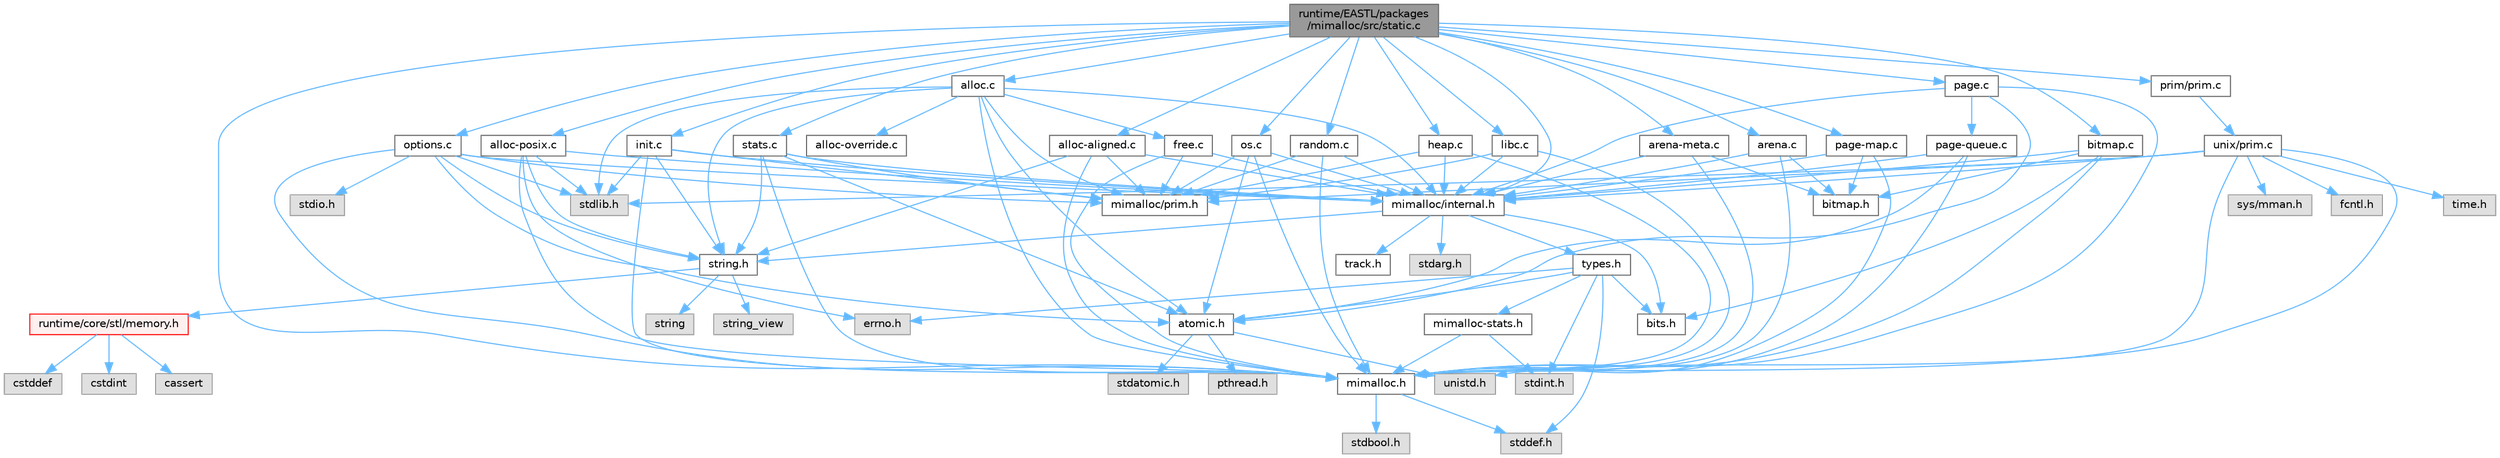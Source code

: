 digraph "runtime/EASTL/packages/mimalloc/src/static.c"
{
 // LATEX_PDF_SIZE
  bgcolor="transparent";
  edge [fontname=Helvetica,fontsize=10,labelfontname=Helvetica,labelfontsize=10];
  node [fontname=Helvetica,fontsize=10,shape=box,height=0.2,width=0.4];
  Node1 [id="Node000001",label="runtime/EASTL/packages\l/mimalloc/src/static.c",height=0.2,width=0.4,color="gray40", fillcolor="grey60", style="filled", fontcolor="black",tooltip=" "];
  Node1 -> Node2 [id="edge1_Node000001_Node000002",color="steelblue1",style="solid",tooltip=" "];
  Node2 [id="Node000002",label="mimalloc.h",height=0.2,width=0.4,color="grey40", fillcolor="white", style="filled",URL="$mimalloc_8h.html",tooltip=" "];
  Node2 -> Node3 [id="edge2_Node000002_Node000003",color="steelblue1",style="solid",tooltip=" "];
  Node3 [id="Node000003",label="stddef.h",height=0.2,width=0.4,color="grey60", fillcolor="#E0E0E0", style="filled",tooltip=" "];
  Node2 -> Node4 [id="edge3_Node000002_Node000004",color="steelblue1",style="solid",tooltip=" "];
  Node4 [id="Node000004",label="stdbool.h",height=0.2,width=0.4,color="grey60", fillcolor="#E0E0E0", style="filled",tooltip=" "];
  Node1 -> Node5 [id="edge4_Node000001_Node000005",color="steelblue1",style="solid",tooltip=" "];
  Node5 [id="Node000005",label="mimalloc/internal.h",height=0.2,width=0.4,color="grey40", fillcolor="white", style="filled",URL="$_e_a_s_t_l_2packages_2mimalloc_2include_2mimalloc_2internal_8h.html",tooltip=" "];
  Node5 -> Node6 [id="edge5_Node000005_Node000006",color="steelblue1",style="solid",tooltip=" "];
  Node6 [id="Node000006",label="types.h",height=0.2,width=0.4,color="grey40", fillcolor="white", style="filled",URL="$types_8h.html",tooltip=" "];
  Node6 -> Node7 [id="edge6_Node000006_Node000007",color="steelblue1",style="solid",tooltip=" "];
  Node7 [id="Node000007",label="mimalloc-stats.h",height=0.2,width=0.4,color="grey40", fillcolor="white", style="filled",URL="$mimalloc-stats_8h.html",tooltip=" "];
  Node7 -> Node2 [id="edge7_Node000007_Node000002",color="steelblue1",style="solid",tooltip=" "];
  Node7 -> Node8 [id="edge8_Node000007_Node000008",color="steelblue1",style="solid",tooltip=" "];
  Node8 [id="Node000008",label="stdint.h",height=0.2,width=0.4,color="grey60", fillcolor="#E0E0E0", style="filled",tooltip=" "];
  Node6 -> Node3 [id="edge9_Node000006_Node000003",color="steelblue1",style="solid",tooltip=" "];
  Node6 -> Node8 [id="edge10_Node000006_Node000008",color="steelblue1",style="solid",tooltip=" "];
  Node6 -> Node9 [id="edge11_Node000006_Node000009",color="steelblue1",style="solid",tooltip=" "];
  Node9 [id="Node000009",label="errno.h",height=0.2,width=0.4,color="grey60", fillcolor="#E0E0E0", style="filled",tooltip=" "];
  Node6 -> Node10 [id="edge12_Node000006_Node000010",color="steelblue1",style="solid",tooltip=" "];
  Node10 [id="Node000010",label="bits.h",height=0.2,width=0.4,color="grey40", fillcolor="white", style="filled",URL="$bits_8h.html",tooltip=" "];
  Node6 -> Node11 [id="edge13_Node000006_Node000011",color="steelblue1",style="solid",tooltip=" "];
  Node11 [id="Node000011",label="atomic.h",height=0.2,width=0.4,color="grey40", fillcolor="white", style="filled",URL="$_e_a_s_t_l_2packages_2mimalloc_2include_2mimalloc_2atomic_8h.html",tooltip=" "];
  Node11 -> Node12 [id="edge14_Node000011_Node000012",color="steelblue1",style="solid",tooltip=" "];
  Node12 [id="Node000012",label="pthread.h",height=0.2,width=0.4,color="grey60", fillcolor="#E0E0E0", style="filled",tooltip=" "];
  Node11 -> Node13 [id="edge15_Node000011_Node000013",color="steelblue1",style="solid",tooltip=" "];
  Node13 [id="Node000013",label="stdatomic.h",height=0.2,width=0.4,color="grey60", fillcolor="#E0E0E0", style="filled",tooltip=" "];
  Node11 -> Node14 [id="edge16_Node000011_Node000014",color="steelblue1",style="solid",tooltip=" "];
  Node14 [id="Node000014",label="unistd.h",height=0.2,width=0.4,color="grey60", fillcolor="#E0E0E0", style="filled",tooltip=" "];
  Node5 -> Node15 [id="edge17_Node000005_Node000015",color="steelblue1",style="solid",tooltip=" "];
  Node15 [id="Node000015",label="track.h",height=0.2,width=0.4,color="grey40", fillcolor="white", style="filled",URL="$track_8h.html",tooltip=" "];
  Node5 -> Node10 [id="edge18_Node000005_Node000010",color="steelblue1",style="solid",tooltip=" "];
  Node5 -> Node16 [id="edge19_Node000005_Node000016",color="steelblue1",style="solid",tooltip=" "];
  Node16 [id="Node000016",label="stdarg.h",height=0.2,width=0.4,color="grey60", fillcolor="#E0E0E0", style="filled",tooltip=" "];
  Node5 -> Node17 [id="edge20_Node000005_Node000017",color="steelblue1",style="solid",tooltip=" "];
  Node17 [id="Node000017",label="string.h",height=0.2,width=0.4,color="grey40", fillcolor="white", style="filled",URL="$string_8h.html",tooltip=" "];
  Node17 -> Node18 [id="edge21_Node000017_Node000018",color="steelblue1",style="solid",tooltip=" "];
  Node18 [id="Node000018",label="string",height=0.2,width=0.4,color="grey60", fillcolor="#E0E0E0", style="filled",tooltip=" "];
  Node17 -> Node19 [id="edge22_Node000017_Node000019",color="steelblue1",style="solid",tooltip=" "];
  Node19 [id="Node000019",label="string_view",height=0.2,width=0.4,color="grey60", fillcolor="#E0E0E0", style="filled",tooltip=" "];
  Node17 -> Node20 [id="edge23_Node000017_Node000020",color="steelblue1",style="solid",tooltip=" "];
  Node20 [id="Node000020",label="runtime/core/stl/memory.h",height=0.2,width=0.4,color="red", fillcolor="#FFF0F0", style="filled",URL="$core_2stl_2memory_8h.html",tooltip=" "];
  Node20 -> Node21 [id="edge24_Node000020_Node000021",color="steelblue1",style="solid",tooltip=" "];
  Node21 [id="Node000021",label="cstddef",height=0.2,width=0.4,color="grey60", fillcolor="#E0E0E0", style="filled",tooltip=" "];
  Node20 -> Node22 [id="edge25_Node000020_Node000022",color="steelblue1",style="solid",tooltip=" "];
  Node22 [id="Node000022",label="cstdint",height=0.2,width=0.4,color="grey60", fillcolor="#E0E0E0", style="filled",tooltip=" "];
  Node20 -> Node23 [id="edge26_Node000020_Node000023",color="steelblue1",style="solid",tooltip=" "];
  Node23 [id="Node000023",label="cassert",height=0.2,width=0.4,color="grey60", fillcolor="#E0E0E0", style="filled",tooltip=" "];
  Node1 -> Node165 [id="edge27_Node000001_Node000165",color="steelblue1",style="solid",tooltip=" "];
  Node165 [id="Node000165",label="alloc.c",height=0.2,width=0.4,color="grey40", fillcolor="white", style="filled",URL="$alloc_8c.html",tooltip=" "];
  Node165 -> Node2 [id="edge28_Node000165_Node000002",color="steelblue1",style="solid",tooltip=" "];
  Node165 -> Node5 [id="edge29_Node000165_Node000005",color="steelblue1",style="solid",tooltip=" "];
  Node165 -> Node11 [id="edge30_Node000165_Node000011",color="steelblue1",style="solid",tooltip=" "];
  Node165 -> Node166 [id="edge31_Node000165_Node000166",color="steelblue1",style="solid",tooltip=" "];
  Node166 [id="Node000166",label="mimalloc/prim.h",height=0.2,width=0.4,color="grey40", fillcolor="white", style="filled",URL="$prim_8h.html",tooltip=" "];
  Node165 -> Node17 [id="edge32_Node000165_Node000017",color="steelblue1",style="solid",tooltip=" "];
  Node165 -> Node73 [id="edge33_Node000165_Node000073",color="steelblue1",style="solid",tooltip=" "];
  Node73 [id="Node000073",label="stdlib.h",height=0.2,width=0.4,color="grey60", fillcolor="#E0E0E0", style="filled",tooltip=" "];
  Node165 -> Node167 [id="edge34_Node000165_Node000167",color="steelblue1",style="solid",tooltip=" "];
  Node167 [id="Node000167",label="alloc-override.c",height=0.2,width=0.4,color="grey40", fillcolor="white", style="filled",URL="$alloc-override_8c.html",tooltip=" "];
  Node165 -> Node168 [id="edge35_Node000165_Node000168",color="steelblue1",style="solid",tooltip=" "];
  Node168 [id="Node000168",label="free.c",height=0.2,width=0.4,color="grey40", fillcolor="white", style="filled",URL="$free_8c.html",tooltip=" "];
  Node168 -> Node2 [id="edge36_Node000168_Node000002",color="steelblue1",style="solid",tooltip=" "];
  Node168 -> Node5 [id="edge37_Node000168_Node000005",color="steelblue1",style="solid",tooltip=" "];
  Node168 -> Node166 [id="edge38_Node000168_Node000166",color="steelblue1",style="solid",tooltip=" "];
  Node1 -> Node169 [id="edge39_Node000001_Node000169",color="steelblue1",style="solid",tooltip=" "];
  Node169 [id="Node000169",label="alloc-aligned.c",height=0.2,width=0.4,color="grey40", fillcolor="white", style="filled",URL="$alloc-aligned_8c.html",tooltip=" "];
  Node169 -> Node2 [id="edge40_Node000169_Node000002",color="steelblue1",style="solid",tooltip=" "];
  Node169 -> Node5 [id="edge41_Node000169_Node000005",color="steelblue1",style="solid",tooltip=" "];
  Node169 -> Node166 [id="edge42_Node000169_Node000166",color="steelblue1",style="solid",tooltip=" "];
  Node169 -> Node17 [id="edge43_Node000169_Node000017",color="steelblue1",style="solid",tooltip=" "];
  Node1 -> Node170 [id="edge44_Node000001_Node000170",color="steelblue1",style="solid",tooltip=" "];
  Node170 [id="Node000170",label="alloc-posix.c",height=0.2,width=0.4,color="grey40", fillcolor="white", style="filled",URL="$alloc-posix_8c.html",tooltip=" "];
  Node170 -> Node2 [id="edge45_Node000170_Node000002",color="steelblue1",style="solid",tooltip=" "];
  Node170 -> Node5 [id="edge46_Node000170_Node000005",color="steelblue1",style="solid",tooltip=" "];
  Node170 -> Node9 [id="edge47_Node000170_Node000009",color="steelblue1",style="solid",tooltip=" "];
  Node170 -> Node17 [id="edge48_Node000170_Node000017",color="steelblue1",style="solid",tooltip=" "];
  Node170 -> Node73 [id="edge49_Node000170_Node000073",color="steelblue1",style="solid",tooltip=" "];
  Node1 -> Node171 [id="edge50_Node000001_Node000171",color="steelblue1",style="solid",tooltip=" "];
  Node171 [id="Node000171",label="arena.c",height=0.2,width=0.4,color="grey40", fillcolor="white", style="filled",URL="$arena_8c.html",tooltip=" "];
  Node171 -> Node2 [id="edge51_Node000171_Node000002",color="steelblue1",style="solid",tooltip=" "];
  Node171 -> Node5 [id="edge52_Node000171_Node000005",color="steelblue1",style="solid",tooltip=" "];
  Node171 -> Node172 [id="edge53_Node000171_Node000172",color="steelblue1",style="solid",tooltip=" "];
  Node172 [id="Node000172",label="bitmap.h",height=0.2,width=0.4,color="grey40", fillcolor="white", style="filled",URL="$bitmap_8h.html",tooltip=" "];
  Node1 -> Node173 [id="edge54_Node000001_Node000173",color="steelblue1",style="solid",tooltip=" "];
  Node173 [id="Node000173",label="arena-meta.c",height=0.2,width=0.4,color="grey40", fillcolor="white", style="filled",URL="$arena-meta_8c.html",tooltip=" "];
  Node173 -> Node2 [id="edge55_Node000173_Node000002",color="steelblue1",style="solid",tooltip=" "];
  Node173 -> Node5 [id="edge56_Node000173_Node000005",color="steelblue1",style="solid",tooltip=" "];
  Node173 -> Node172 [id="edge57_Node000173_Node000172",color="steelblue1",style="solid",tooltip=" "];
  Node1 -> Node174 [id="edge58_Node000001_Node000174",color="steelblue1",style="solid",tooltip=" "];
  Node174 [id="Node000174",label="bitmap.c",height=0.2,width=0.4,color="grey40", fillcolor="white", style="filled",URL="$bitmap_8c.html",tooltip=" "];
  Node174 -> Node2 [id="edge59_Node000174_Node000002",color="steelblue1",style="solid",tooltip=" "];
  Node174 -> Node5 [id="edge60_Node000174_Node000005",color="steelblue1",style="solid",tooltip=" "];
  Node174 -> Node10 [id="edge61_Node000174_Node000010",color="steelblue1",style="solid",tooltip=" "];
  Node174 -> Node172 [id="edge62_Node000174_Node000172",color="steelblue1",style="solid",tooltip=" "];
  Node1 -> Node175 [id="edge63_Node000001_Node000175",color="steelblue1",style="solid",tooltip=" "];
  Node175 [id="Node000175",label="heap.c",height=0.2,width=0.4,color="grey40", fillcolor="white", style="filled",URL="$heap_8c.html",tooltip=" "];
  Node175 -> Node2 [id="edge64_Node000175_Node000002",color="steelblue1",style="solid",tooltip=" "];
  Node175 -> Node5 [id="edge65_Node000175_Node000005",color="steelblue1",style="solid",tooltip=" "];
  Node175 -> Node166 [id="edge66_Node000175_Node000166",color="steelblue1",style="solid",tooltip=" "];
  Node1 -> Node176 [id="edge67_Node000001_Node000176",color="steelblue1",style="solid",tooltip=" "];
  Node176 [id="Node000176",label="init.c",height=0.2,width=0.4,color="grey40", fillcolor="white", style="filled",URL="$_e_a_s_t_l_2packages_2mimalloc_2src_2init_8c.html",tooltip=" "];
  Node176 -> Node2 [id="edge68_Node000176_Node000002",color="steelblue1",style="solid",tooltip=" "];
  Node176 -> Node5 [id="edge69_Node000176_Node000005",color="steelblue1",style="solid",tooltip=" "];
  Node176 -> Node166 [id="edge70_Node000176_Node000166",color="steelblue1",style="solid",tooltip=" "];
  Node176 -> Node17 [id="edge71_Node000176_Node000017",color="steelblue1",style="solid",tooltip=" "];
  Node176 -> Node73 [id="edge72_Node000176_Node000073",color="steelblue1",style="solid",tooltip=" "];
  Node1 -> Node177 [id="edge73_Node000001_Node000177",color="steelblue1",style="solid",tooltip=" "];
  Node177 [id="Node000177",label="libc.c",height=0.2,width=0.4,color="grey40", fillcolor="white", style="filled",URL="$libc_8c.html",tooltip=" "];
  Node177 -> Node2 [id="edge74_Node000177_Node000002",color="steelblue1",style="solid",tooltip=" "];
  Node177 -> Node5 [id="edge75_Node000177_Node000005",color="steelblue1",style="solid",tooltip=" "];
  Node177 -> Node166 [id="edge76_Node000177_Node000166",color="steelblue1",style="solid",tooltip=" "];
  Node1 -> Node178 [id="edge77_Node000001_Node000178",color="steelblue1",style="solid",tooltip=" "];
  Node178 [id="Node000178",label="options.c",height=0.2,width=0.4,color="grey40", fillcolor="white", style="filled",URL="$options_8c.html",tooltip=" "];
  Node178 -> Node2 [id="edge78_Node000178_Node000002",color="steelblue1",style="solid",tooltip=" "];
  Node178 -> Node5 [id="edge79_Node000178_Node000005",color="steelblue1",style="solid",tooltip=" "];
  Node178 -> Node11 [id="edge80_Node000178_Node000011",color="steelblue1",style="solid",tooltip=" "];
  Node178 -> Node166 [id="edge81_Node000178_Node000166",color="steelblue1",style="solid",tooltip=" "];
  Node178 -> Node179 [id="edge82_Node000178_Node000179",color="steelblue1",style="solid",tooltip=" "];
  Node179 [id="Node000179",label="stdio.h",height=0.2,width=0.4,color="grey60", fillcolor="#E0E0E0", style="filled",tooltip=" "];
  Node178 -> Node73 [id="edge83_Node000178_Node000073",color="steelblue1",style="solid",tooltip=" "];
  Node178 -> Node17 [id="edge84_Node000178_Node000017",color="steelblue1",style="solid",tooltip=" "];
  Node1 -> Node180 [id="edge85_Node000001_Node000180",color="steelblue1",style="solid",tooltip=" "];
  Node180 [id="Node000180",label="os.c",height=0.2,width=0.4,color="grey40", fillcolor="white", style="filled",URL="$os_8c.html",tooltip=" "];
  Node180 -> Node2 [id="edge86_Node000180_Node000002",color="steelblue1",style="solid",tooltip=" "];
  Node180 -> Node5 [id="edge87_Node000180_Node000005",color="steelblue1",style="solid",tooltip=" "];
  Node180 -> Node11 [id="edge88_Node000180_Node000011",color="steelblue1",style="solid",tooltip=" "];
  Node180 -> Node166 [id="edge89_Node000180_Node000166",color="steelblue1",style="solid",tooltip=" "];
  Node1 -> Node181 [id="edge90_Node000001_Node000181",color="steelblue1",style="solid",tooltip=" "];
  Node181 [id="Node000181",label="page.c",height=0.2,width=0.4,color="grey40", fillcolor="white", style="filled",URL="$page_8c.html",tooltip=" "];
  Node181 -> Node2 [id="edge91_Node000181_Node000002",color="steelblue1",style="solid",tooltip=" "];
  Node181 -> Node5 [id="edge92_Node000181_Node000005",color="steelblue1",style="solid",tooltip=" "];
  Node181 -> Node11 [id="edge93_Node000181_Node000011",color="steelblue1",style="solid",tooltip=" "];
  Node181 -> Node182 [id="edge94_Node000181_Node000182",color="steelblue1",style="solid",tooltip=" "];
  Node182 [id="Node000182",label="page-queue.c",height=0.2,width=0.4,color="grey40", fillcolor="white", style="filled",URL="$page-queue_8c.html",tooltip=" "];
  Node182 -> Node2 [id="edge95_Node000182_Node000002",color="steelblue1",style="solid",tooltip=" "];
  Node182 -> Node5 [id="edge96_Node000182_Node000005",color="steelblue1",style="solid",tooltip=" "];
  Node182 -> Node11 [id="edge97_Node000182_Node000011",color="steelblue1",style="solid",tooltip=" "];
  Node1 -> Node183 [id="edge98_Node000001_Node000183",color="steelblue1",style="solid",tooltip=" "];
  Node183 [id="Node000183",label="page-map.c",height=0.2,width=0.4,color="grey40", fillcolor="white", style="filled",URL="$page-map_8c.html",tooltip=" "];
  Node183 -> Node2 [id="edge99_Node000183_Node000002",color="steelblue1",style="solid",tooltip=" "];
  Node183 -> Node5 [id="edge100_Node000183_Node000005",color="steelblue1",style="solid",tooltip=" "];
  Node183 -> Node172 [id="edge101_Node000183_Node000172",color="steelblue1",style="solid",tooltip=" "];
  Node1 -> Node184 [id="edge102_Node000001_Node000184",color="steelblue1",style="solid",tooltip=" "];
  Node184 [id="Node000184",label="random.c",height=0.2,width=0.4,color="grey40", fillcolor="white", style="filled",URL="$random_8c.html",tooltip=" "];
  Node184 -> Node2 [id="edge103_Node000184_Node000002",color="steelblue1",style="solid",tooltip=" "];
  Node184 -> Node5 [id="edge104_Node000184_Node000005",color="steelblue1",style="solid",tooltip=" "];
  Node184 -> Node166 [id="edge105_Node000184_Node000166",color="steelblue1",style="solid",tooltip=" "];
  Node1 -> Node185 [id="edge106_Node000001_Node000185",color="steelblue1",style="solid",tooltip=" "];
  Node185 [id="Node000185",label="stats.c",height=0.2,width=0.4,color="grey40", fillcolor="white", style="filled",URL="$stats_8c.html",tooltip=" "];
  Node185 -> Node2 [id="edge107_Node000185_Node000002",color="steelblue1",style="solid",tooltip=" "];
  Node185 -> Node5 [id="edge108_Node000185_Node000005",color="steelblue1",style="solid",tooltip=" "];
  Node185 -> Node11 [id="edge109_Node000185_Node000011",color="steelblue1",style="solid",tooltip=" "];
  Node185 -> Node166 [id="edge110_Node000185_Node000166",color="steelblue1",style="solid",tooltip=" "];
  Node185 -> Node17 [id="edge111_Node000185_Node000017",color="steelblue1",style="solid",tooltip=" "];
  Node1 -> Node186 [id="edge112_Node000001_Node000186",color="steelblue1",style="solid",tooltip=" "];
  Node186 [id="Node000186",label="prim/prim.c",height=0.2,width=0.4,color="grey40", fillcolor="white", style="filled",URL="$prim_8c.html",tooltip=" "];
  Node186 -> Node187 [id="edge113_Node000186_Node000187",color="steelblue1",style="solid",tooltip=" "];
  Node187 [id="Node000187",label="unix/prim.c",height=0.2,width=0.4,color="grey40", fillcolor="white", style="filled",URL="$unix_2prim_8c.html",tooltip=" "];
  Node187 -> Node2 [id="edge114_Node000187_Node000002",color="steelblue1",style="solid",tooltip=" "];
  Node187 -> Node5 [id="edge115_Node000187_Node000005",color="steelblue1",style="solid",tooltip=" "];
  Node187 -> Node166 [id="edge116_Node000187_Node000166",color="steelblue1",style="solid",tooltip=" "];
  Node187 -> Node188 [id="edge117_Node000187_Node000188",color="steelblue1",style="solid",tooltip=" "];
  Node188 [id="Node000188",label="sys/mman.h",height=0.2,width=0.4,color="grey60", fillcolor="#E0E0E0", style="filled",tooltip=" "];
  Node187 -> Node14 [id="edge118_Node000187_Node000014",color="steelblue1",style="solid",tooltip=" "];
  Node187 -> Node189 [id="edge119_Node000187_Node000189",color="steelblue1",style="solid",tooltip=" "];
  Node189 [id="Node000189",label="fcntl.h",height=0.2,width=0.4,color="grey60", fillcolor="#E0E0E0", style="filled",tooltip=" "];
  Node187 -> Node73 [id="edge120_Node000187_Node000073",color="steelblue1",style="solid",tooltip=" "];
  Node187 -> Node190 [id="edge121_Node000187_Node000190",color="steelblue1",style="solid",tooltip=" "];
  Node190 [id="Node000190",label="time.h",height=0.2,width=0.4,color="grey60", fillcolor="#E0E0E0", style="filled",tooltip=" "];
}
